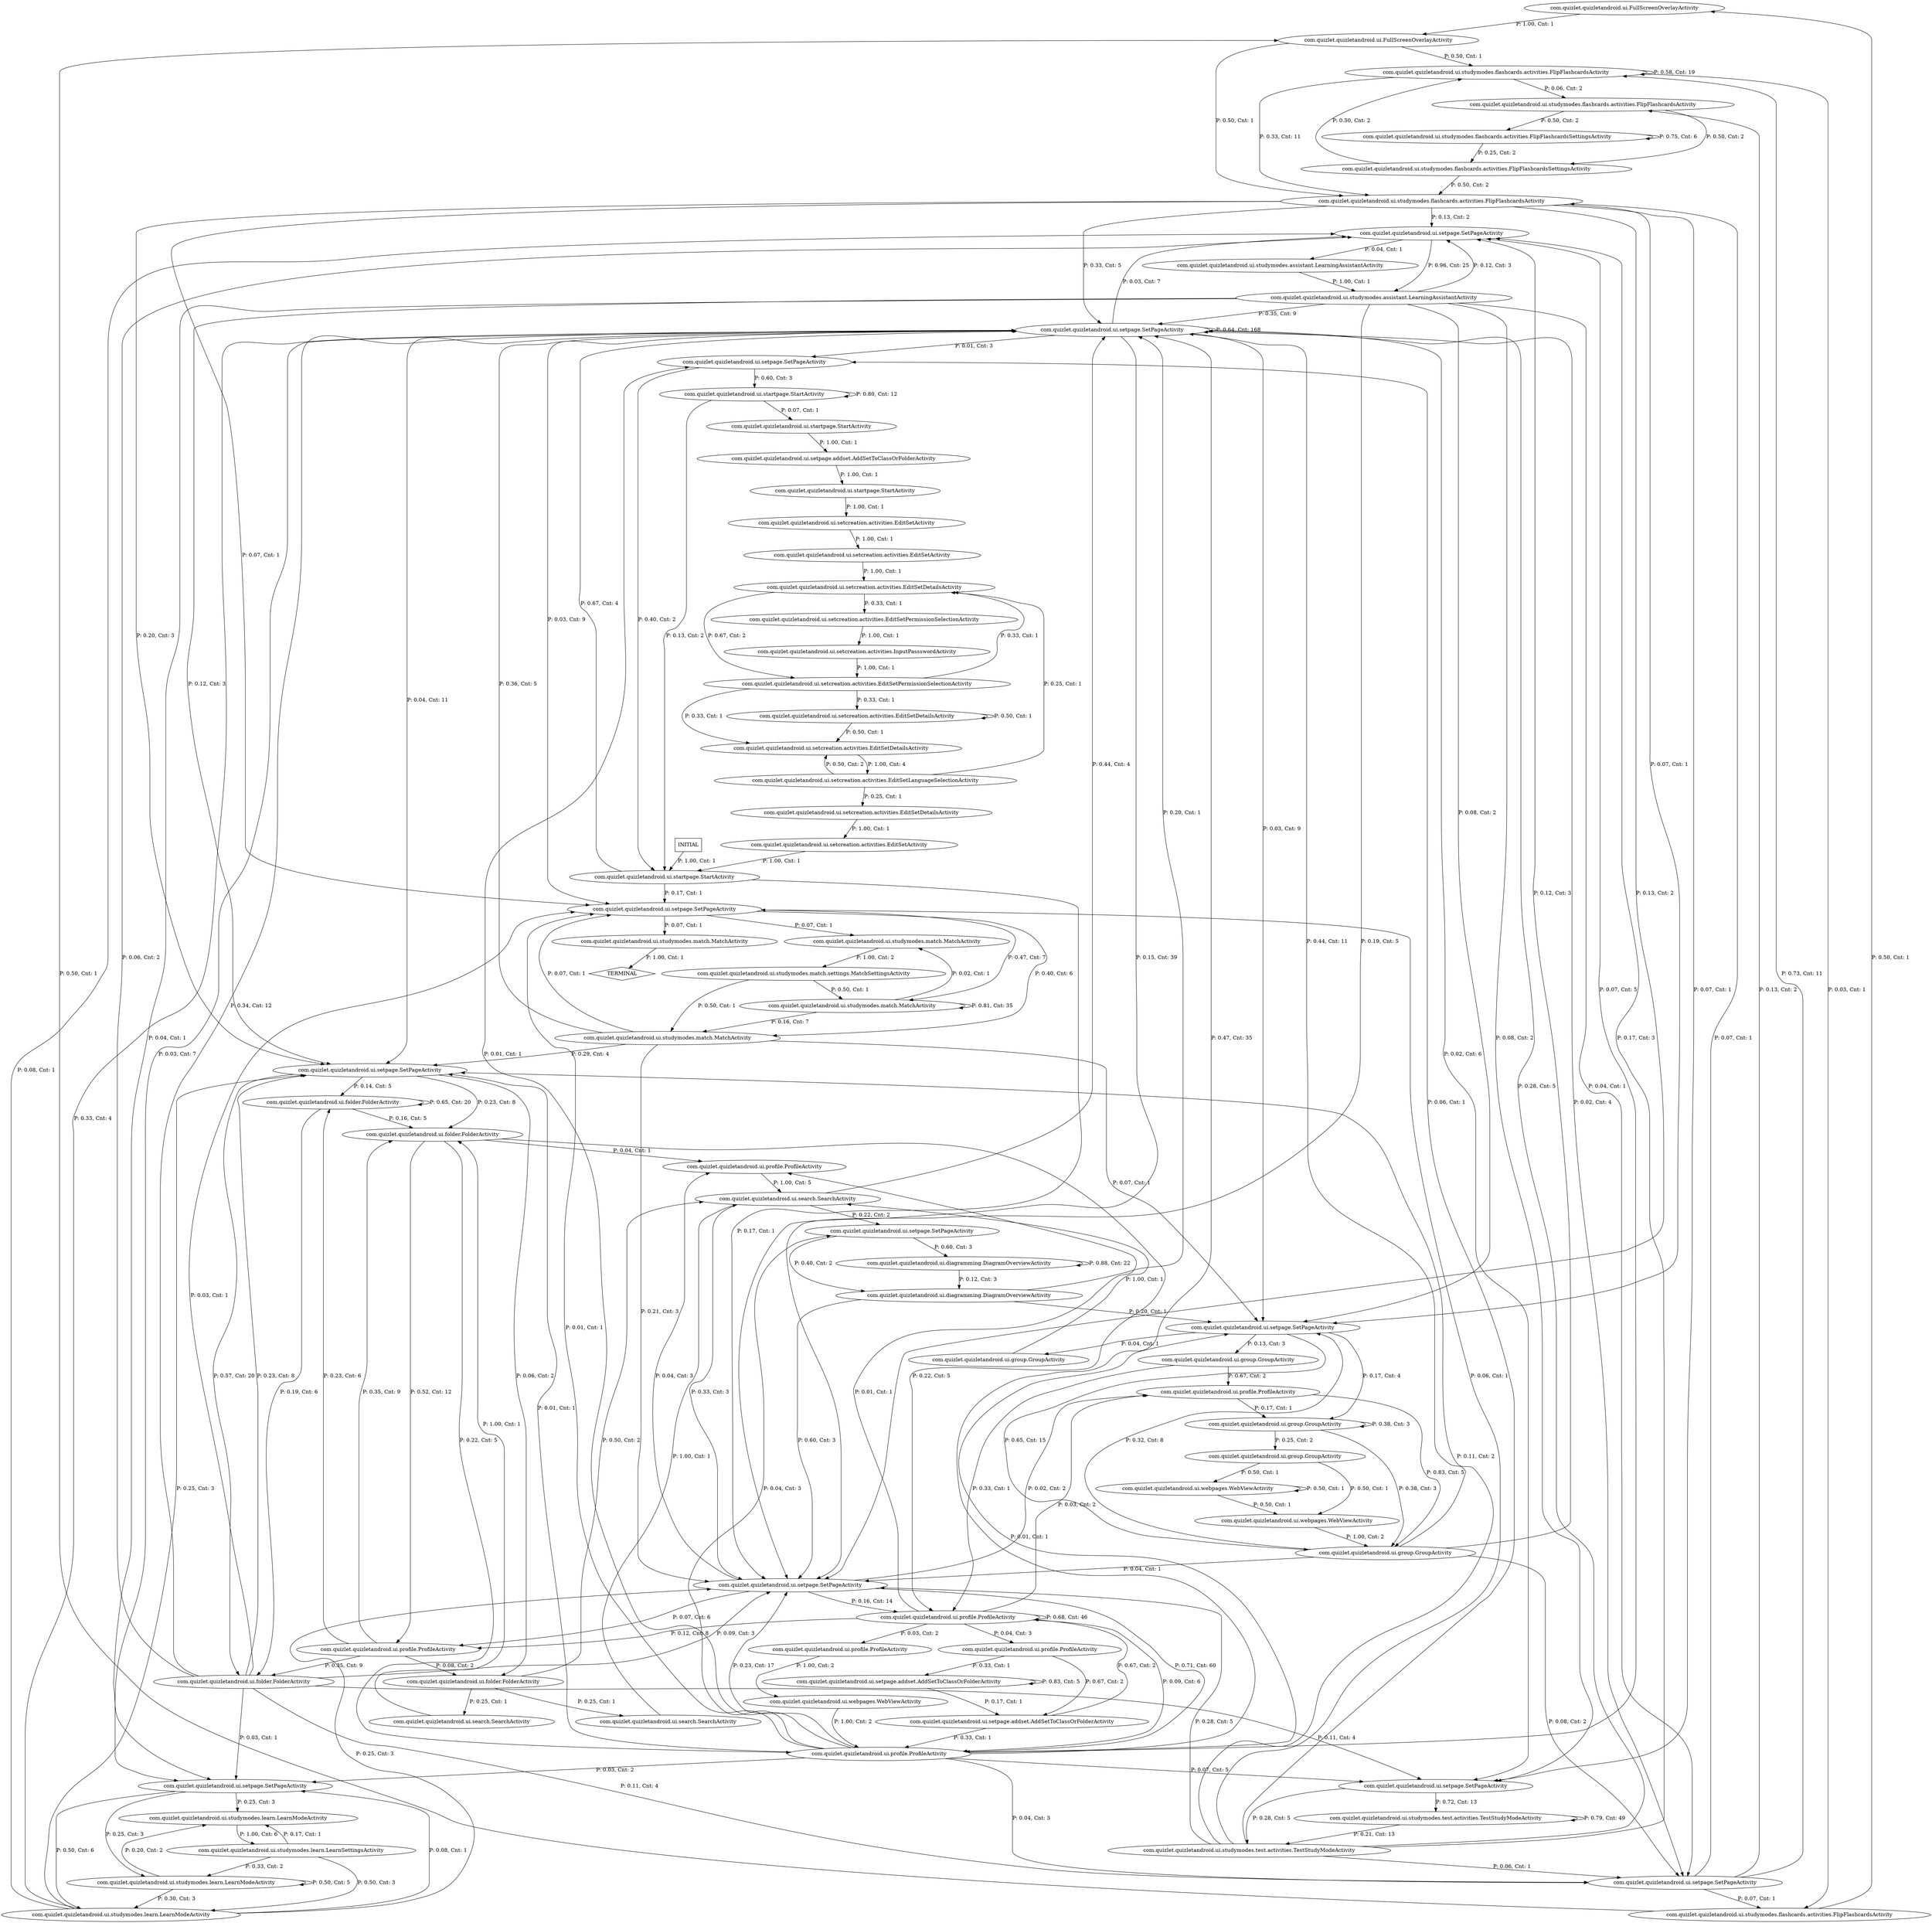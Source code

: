 digraph G {
  0 [label="com.quizlet.quizletandroid.ui.FullScreenOverlayActivity"];
  1 [label="com.quizlet.quizletandroid.ui.FullScreenOverlayActivity"];
  2 [label="com.quizlet.quizletandroid.ui.diagramming.DiagramOverviewActivity"];
  3 [label="com.quizlet.quizletandroid.ui.diagramming.DiagramOverviewActivity"];
  4 [label="com.quizlet.quizletandroid.ui.folder.FolderActivity"];
  5 [label="com.quizlet.quizletandroid.ui.folder.FolderActivity"];
  6 [label="com.quizlet.quizletandroid.ui.folder.FolderActivity"];
  7 [label="com.quizlet.quizletandroid.ui.folder.FolderActivity"];
  8 [label="com.quizlet.quizletandroid.ui.group.GroupActivity"];
  9 [label="com.quizlet.quizletandroid.ui.group.GroupActivity"];
  10 [label="com.quizlet.quizletandroid.ui.group.GroupActivity"];
  11 [label="com.quizlet.quizletandroid.ui.group.GroupActivity"];
  12 [label="com.quizlet.quizletandroid.ui.group.GroupActivity"];
  13 [label="com.quizlet.quizletandroid.ui.profile.ProfileActivity"];
  14 [label="com.quizlet.quizletandroid.ui.profile.ProfileActivity"];
  15 [label="com.quizlet.quizletandroid.ui.profile.ProfileActivity"];
  16 [label="com.quizlet.quizletandroid.ui.profile.ProfileActivity"];
  17 [label="com.quizlet.quizletandroid.ui.profile.ProfileActivity"];
  18 [label="com.quizlet.quizletandroid.ui.profile.ProfileActivity"];
  19 [label="com.quizlet.quizletandroid.ui.profile.ProfileActivity"];
  20 [label="com.quizlet.quizletandroid.ui.search.SearchActivity"];
  21 [label="com.quizlet.quizletandroid.ui.search.SearchActivity"];
  22 [label="com.quizlet.quizletandroid.ui.search.SearchActivity"];
  23 [label="com.quizlet.quizletandroid.ui.setcreation.activities.EditSetActivity"];
  24 [label="com.quizlet.quizletandroid.ui.setcreation.activities.EditSetActivity"];
  25 [label="com.quizlet.quizletandroid.ui.setcreation.activities.EditSetActivity"];
  26 [label="com.quizlet.quizletandroid.ui.setcreation.activities.EditSetDetailsActivity"];
  27 [label="com.quizlet.quizletandroid.ui.setcreation.activities.EditSetDetailsActivity"];
  28 [label="com.quizlet.quizletandroid.ui.setcreation.activities.EditSetDetailsActivity"];
  29 [label="com.quizlet.quizletandroid.ui.setcreation.activities.EditSetDetailsActivity"];
  30 [label="com.quizlet.quizletandroid.ui.setcreation.activities.EditSetLanguageSelectionActivity"];
  31 [label="com.quizlet.quizletandroid.ui.setcreation.activities.EditSetPermissionSelectionActivity"];
  32 [label="com.quizlet.quizletandroid.ui.setcreation.activities.EditSetPermissionSelectionActivity"];
  33 [label="com.quizlet.quizletandroid.ui.setcreation.activities.InputPassswordActivity"];
  34 [label="com.quizlet.quizletandroid.ui.setpage.SetPageActivity"];
  35 [label="com.quizlet.quizletandroid.ui.setpage.SetPageActivity"];
  36 [label="com.quizlet.quizletandroid.ui.setpage.SetPageActivity"];
  37 [label="com.quizlet.quizletandroid.ui.setpage.SetPageActivity"];
  38 [label="com.quizlet.quizletandroid.ui.setpage.SetPageActivity"];
  39 [label="com.quizlet.quizletandroid.ui.setpage.SetPageActivity"];
  40 [label="com.quizlet.quizletandroid.ui.setpage.SetPageActivity"];
  41 [label="com.quizlet.quizletandroid.ui.setpage.SetPageActivity"];
  42 [label="com.quizlet.quizletandroid.ui.setpage.SetPageActivity"];
  43 [label="com.quizlet.quizletandroid.ui.setpage.SetPageActivity"];
  44 [label="com.quizlet.quizletandroid.ui.setpage.SetPageActivity"];
  45 [label="com.quizlet.quizletandroid.ui.setpage.addset.AddSetToClassOrFolderActivity"];
  46 [label="com.quizlet.quizletandroid.ui.setpage.addset.AddSetToClassOrFolderActivity"];
  47 [label="com.quizlet.quizletandroid.ui.setpage.addset.AddSetToClassOrFolderActivity"];
  48 [label="com.quizlet.quizletandroid.ui.startpage.StartActivity"];
  49 [label="com.quizlet.quizletandroid.ui.startpage.StartActivity"];
  50 [label="com.quizlet.quizletandroid.ui.startpage.StartActivity"];
  51 [label="com.quizlet.quizletandroid.ui.startpage.StartActivity"];
  52 [label="com.quizlet.quizletandroid.ui.studymodes.assistant.LearningAssistantActivity"];
  53 [label="com.quizlet.quizletandroid.ui.studymodes.assistant.LearningAssistantActivity"];
  54 [label="com.quizlet.quizletandroid.ui.studymodes.flashcards.activities.FlipFlashcardsActivity"];
  55 [label="com.quizlet.quizletandroid.ui.studymodes.flashcards.activities.FlipFlashcardsActivity"];
  56 [label="com.quizlet.quizletandroid.ui.studymodes.flashcards.activities.FlipFlashcardsActivity"];
  57 [label="com.quizlet.quizletandroid.ui.studymodes.flashcards.activities.FlipFlashcardsActivity"];
  58 [label="com.quizlet.quizletandroid.ui.studymodes.flashcards.activities.FlipFlashcardsSettingsActivity"];
  59 [label="com.quizlet.quizletandroid.ui.studymodes.flashcards.activities.FlipFlashcardsSettingsActivity"];
  60 [label="com.quizlet.quizletandroid.ui.studymodes.learn.LearnModeActivity"];
  61 [label="com.quizlet.quizletandroid.ui.studymodes.learn.LearnModeActivity"];
  62 [label="com.quizlet.quizletandroid.ui.studymodes.learn.LearnModeActivity"];
  63 [label="com.quizlet.quizletandroid.ui.studymodes.learn.LearnSettingsActivity"];
  64 [label="com.quizlet.quizletandroid.ui.studymodes.match.MatchActivity"];
  65 [label="com.quizlet.quizletandroid.ui.studymodes.match.MatchActivity"];
  66 [label="com.quizlet.quizletandroid.ui.studymodes.match.MatchActivity"];
  67 [label="com.quizlet.quizletandroid.ui.studymodes.match.MatchActivity"];
  68 [label="com.quizlet.quizletandroid.ui.studymodes.match.settings.MatchSettingsActivity"];
  69 [label="com.quizlet.quizletandroid.ui.studymodes.test.activities.TestStudyModeActivity"];
  70 [label="com.quizlet.quizletandroid.ui.studymodes.test.activities.TestStudyModeActivity"];
  71 [label="com.quizlet.quizletandroid.ui.webpages.WebViewActivity"];
  72 [label="com.quizlet.quizletandroid.ui.webpages.WebViewActivity"];
  73 [label="com.quizlet.quizletandroid.ui.webpages.WebViewActivity"];
  74 [label="TERMINAL",shape=diamond];
  75 [label="INITIAL",shape=box];
0->1 [label="P: 1.00, Cnt: 1"];
1->57 [label="P: 0.50, Cnt: 1"];
1->56 [label="P: 0.50, Cnt: 1"];
2->3 [label="P: 0.12, Cnt: 3"];
2->2 [label="P: 0.88, Cnt: 22"];
3->40 [label="P: 0.20, Cnt: 1"];
3->44 [label="P: 0.20, Cnt: 1"];
3->43 [label="P: 0.60, Cnt: 3"];
4->6 [label="P: 0.16, Cnt: 5"];
4->7 [label="P: 0.19, Cnt: 6"];
4->4 [label="P: 0.65, Cnt: 20"];
5->20 [label="P: 0.25, Cnt: 1"];
5->21 [label="P: 0.25, Cnt: 1"];
5->22 [label="P: 0.50, Cnt: 2"];
6->13 [label="P: 0.04, Cnt: 1"];
6->18 [label="P: 0.22, Cnt: 5"];
6->19 [label="P: 0.22, Cnt: 5"];
6->17 [label="P: 0.52, Cnt: 12"];
7->38 [label="P: 0.03, Cnt: 1"];
7->42 [label="P: 0.03, Cnt: 1"];
7->36 [label="P: 0.06, Cnt: 2"];
7->43 [label="P: 0.09, Cnt: 3"];
7->37 [label="P: 0.11, Cnt: 4"];
7->41 [label="P: 0.11, Cnt: 4"];
7->39 [label="P: 0.23, Cnt: 8"];
7->44 [label="P: 0.34, Cnt: 12"];
8->22 [label="P: 1.00, Cnt: 1"];
9->18 [label="P: 0.33, Cnt: 1"];
9->15 [label="P: 0.67, Cnt: 2"];
10->73 [label="P: 0.50, Cnt: 1"];
10->71 [label="P: 0.50, Cnt: 1"];
11->10 [label="P: 0.25, Cnt: 2"];
11->12 [label="P: 0.38, Cnt: 3"];
11->11 [label="P: 0.38, Cnt: 3"];
12->43 [label="P: 0.04, Cnt: 1"];
12->41 [label="P: 0.08, Cnt: 2"];
12->36 [label="P: 0.12, Cnt: 3"];
12->40 [label="P: 0.32, Cnt: 8"];
12->44 [label="P: 0.44, Cnt: 11"];
13->22 [label="P: 1.00, Cnt: 5"];
14->72 [label="P: 1.00, Cnt: 2"];
15->11 [label="P: 0.17, Cnt: 1"];
15->12 [label="P: 0.83, Cnt: 5"];
16->47 [label="P: 0.33, Cnt: 1"];
16->46 [label="P: 0.67, Cnt: 2"];
17->5 [label="P: 0.08, Cnt: 2"];
17->4 [label="P: 0.23, Cnt: 6"];
17->6 [label="P: 0.35, Cnt: 9"];
17->7 [label="P: 0.35, Cnt: 9"];
18->13 [label="P: 0.01, Cnt: 1"];
18->15 [label="P: 0.03, Cnt: 2"];
18->14 [label="P: 0.03, Cnt: 2"];
18->16 [label="P: 0.04, Cnt: 3"];
18->19 [label="P: 0.09, Cnt: 6"];
18->17 [label="P: 0.12, Cnt: 8"];
18->18 [label="P: 0.68, Cnt: 46"];
19->39 [label="P: 0.01, Cnt: 1"];
19->40 [label="P: 0.01, Cnt: 1"];
19->42 [label="P: 0.01, Cnt: 1"];
19->35 [label="P: 0.01, Cnt: 1"];
19->38 [label="P: 0.03, Cnt: 2"];
19->41 [label="P: 0.04, Cnt: 3"];
19->34 [label="P: 0.04, Cnt: 3"];
19->37 [label="P: 0.07, Cnt: 5"];
19->36 [label="P: 0.07, Cnt: 5"];
19->43 [label="P: 0.23, Cnt: 17"];
19->44 [label="P: 0.47, Cnt: 35"];
20->6 [label="P: 1.00, Cnt: 1"];
21->22 [label="P: 1.00, Cnt: 1"];
22->34 [label="P: 0.22, Cnt: 2"];
22->43 [label="P: 0.33, Cnt: 3"];
22->44 [label="P: 0.44, Cnt: 4"];
23->24 [label="P: 1.00, Cnt: 1"];
24->29 [label="P: 1.00, Cnt: 1"];
25->50 [label="P: 1.00, Cnt: 1"];
26->25 [label="P: 1.00, Cnt: 1"];
27->30 [label="P: 1.00, Cnt: 4"];
28->27 [label="P: 0.50, Cnt: 1"];
28->28 [label="P: 0.50, Cnt: 1"];
29->31 [label="P: 0.33, Cnt: 1"];
29->32 [label="P: 0.67, Cnt: 2"];
30->29 [label="P: 0.25, Cnt: 1"];
30->26 [label="P: 0.25, Cnt: 1"];
30->27 [label="P: 0.50, Cnt: 2"];
31->33 [label="P: 1.00, Cnt: 1"];
32->29 [label="P: 0.33, Cnt: 1"];
32->27 [label="P: 0.33, Cnt: 1"];
32->28 [label="P: 0.33, Cnt: 1"];
33->32 [label="P: 1.00, Cnt: 1"];
34->3 [label="P: 0.40, Cnt: 2"];
34->2 [label="P: 0.60, Cnt: 3"];
35->50 [label="P: 0.40, Cnt: 2"];
35->51 [label="P: 0.60, Cnt: 3"];
36->52 [label="P: 0.04, Cnt: 1"];
36->53 [label="P: 0.96, Cnt: 25"];
37->70 [label="P: 0.28, Cnt: 5"];
37->69 [label="P: 0.72, Cnt: 13"];
38->61 [label="P: 0.25, Cnt: 3"];
38->60 [label="P: 0.25, Cnt: 3"];
38->62 [label="P: 0.50, Cnt: 6"];
39->5 [label="P: 0.06, Cnt: 2"];
39->4 [label="P: 0.14, Cnt: 5"];
39->6 [label="P: 0.23, Cnt: 8"];
39->7 [label="P: 0.57, Cnt: 20"];
40->8 [label="P: 0.04, Cnt: 1"];
40->9 [label="P: 0.13, Cnt: 3"];
40->11 [label="P: 0.17, Cnt: 4"];
40->12 [label="P: 0.65, Cnt: 15"];
41->57 [label="P: 0.07, Cnt: 1"];
41->54 [label="P: 0.07, Cnt: 1"];
41->55 [label="P: 0.13, Cnt: 2"];
41->56 [label="P: 0.73, Cnt: 11"];
42->64 [label="P: 0.07, Cnt: 1"];
42->65 [label="P: 0.07, Cnt: 1"];
42->67 [label="P: 0.40, Cnt: 6"];
42->66 [label="P: 0.47, Cnt: 7"];
43->15 [label="P: 0.02, Cnt: 2"];
43->13 [label="P: 0.04, Cnt: 3"];
43->17 [label="P: 0.07, Cnt: 6"];
43->18 [label="P: 0.16, Cnt: 14"];
43->19 [label="P: 0.71, Cnt: 60"];
44->35 [label="P: 0.01, Cnt: 3"];
44->41 [label="P: 0.02, Cnt: 4"];
44->37 [label="P: 0.02, Cnt: 6"];
44->38 [label="P: 0.03, Cnt: 7"];
44->36 [label="P: 0.03, Cnt: 7"];
44->40 [label="P: 0.03, Cnt: 9"];
44->42 [label="P: 0.03, Cnt: 9"];
44->39 [label="P: 0.04, Cnt: 11"];
44->43 [label="P: 0.15, Cnt: 39"];
44->44 [label="P: 0.64, Cnt: 168"];
45->48 [label="P: 1.00, Cnt: 1"];
46->19 [label="P: 0.33, Cnt: 1"];
46->18 [label="P: 0.67, Cnt: 2"];
47->46 [label="P: 0.17, Cnt: 1"];
47->47 [label="P: 0.83, Cnt: 5"];
48->23 [label="P: 1.00, Cnt: 1"];
49->45 [label="P: 1.00, Cnt: 1"];
50->43 [label="P: 0.17, Cnt: 1"];
50->42 [label="P: 0.17, Cnt: 1"];
50->44 [label="P: 0.67, Cnt: 4"];
51->49 [label="P: 0.07, Cnt: 1"];
51->50 [label="P: 0.13, Cnt: 2"];
51->51 [label="P: 0.80, Cnt: 12"];
52->53 [label="P: 1.00, Cnt: 1"];
53->38 [label="P: 0.04, Cnt: 1"];
53->41 [label="P: 0.04, Cnt: 1"];
53->37 [label="P: 0.08, Cnt: 2"];
53->40 [label="P: 0.08, Cnt: 2"];
53->39 [label="P: 0.12, Cnt: 3"];
53->36 [label="P: 0.12, Cnt: 3"];
53->43 [label="P: 0.19, Cnt: 5"];
53->44 [label="P: 0.35, Cnt: 9"];
54->0 [label="P: 0.50, Cnt: 1"];
54->1 [label="P: 0.50, Cnt: 1"];
55->59 [label="P: 0.50, Cnt: 2"];
55->58 [label="P: 0.50, Cnt: 2"];
56->54 [label="P: 0.03, Cnt: 1"];
56->55 [label="P: 0.06, Cnt: 2"];
56->57 [label="P: 0.33, Cnt: 11"];
56->56 [label="P: 0.58, Cnt: 19"];
57->37 [label="P: 0.07, Cnt: 1"];
57->40 [label="P: 0.07, Cnt: 1"];
57->42 [label="P: 0.07, Cnt: 1"];
57->43 [label="P: 0.13, Cnt: 2"];
57->36 [label="P: 0.13, Cnt: 2"];
57->39 [label="P: 0.20, Cnt: 3"];
57->44 [label="P: 0.33, Cnt: 5"];
58->57 [label="P: 0.50, Cnt: 2"];
58->56 [label="P: 0.50, Cnt: 2"];
59->58 [label="P: 0.25, Cnt: 2"];
59->59 [label="P: 0.75, Cnt: 6"];
60->63 [label="P: 1.00, Cnt: 6"];
61->60 [label="P: 0.20, Cnt: 2"];
61->62 [label="P: 0.30, Cnt: 3"];
61->61 [label="P: 0.50, Cnt: 5"];
62->38 [label="P: 0.08, Cnt: 1"];
62->36 [label="P: 0.08, Cnt: 1"];
62->39 [label="P: 0.25, Cnt: 3"];
62->43 [label="P: 0.25, Cnt: 3"];
62->44 [label="P: 0.33, Cnt: 4"];
63->60 [label="P: 0.17, Cnt: 1"];
63->61 [label="P: 0.33, Cnt: 2"];
63->62 [label="P: 0.50, Cnt: 3"];
64->68 [label="P: 1.00, Cnt: 2"];
65->74 [label="P: 1.00, Cnt: 1"];
66->64 [label="P: 0.02, Cnt: 1"];
66->67 [label="P: 0.16, Cnt: 7"];
66->66 [label="P: 0.81, Cnt: 35"];
67->40 [label="P: 0.07, Cnt: 1"];
67->42 [label="P: 0.07, Cnt: 1"];
67->43 [label="P: 0.21, Cnt: 3"];
67->39 [label="P: 0.29, Cnt: 4"];
67->44 [label="P: 0.36, Cnt: 5"];
68->66 [label="P: 0.50, Cnt: 1"];
68->67 [label="P: 0.50, Cnt: 1"];
69->70 [label="P: 0.21, Cnt: 13"];
69->69 [label="P: 0.79, Cnt: 49"];
70->42 [label="P: 0.06, Cnt: 1"];
70->41 [label="P: 0.06, Cnt: 1"];
70->35 [label="P: 0.06, Cnt: 1"];
70->39 [label="P: 0.11, Cnt: 2"];
70->36 [label="P: 0.17, Cnt: 3"];
70->43 [label="P: 0.28, Cnt: 5"];
70->44 [label="P: 0.28, Cnt: 5"];
71->12 [label="P: 1.00, Cnt: 2"];
72->19 [label="P: 1.00, Cnt: 2"];
73->73 [label="P: 0.50, Cnt: 1"];
73->71 [label="P: 0.50, Cnt: 1"];
75->50 [label="P: 1.00, Cnt: 1"];
}
